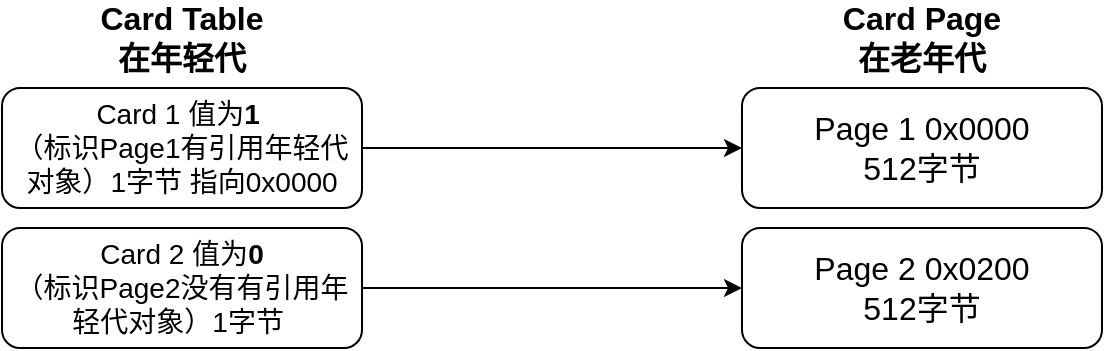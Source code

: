 <mxfile version="28.2.5">
  <diagram name="第 1 页" id="Stp_GAkKENH6mRUrLYq-">
    <mxGraphModel dx="994" dy="565" grid="1" gridSize="10" guides="1" tooltips="1" connect="1" arrows="1" fold="1" page="1" pageScale="1" pageWidth="1169" pageHeight="827" math="0" shadow="0">
      <root>
        <mxCell id="0" />
        <mxCell id="1" parent="0" />
        <mxCell id="ai7Iy-wBU8iAL-XbwRZi-6" style="edgeStyle=orthogonalEdgeStyle;rounded=0;orthogonalLoop=1;jettySize=auto;html=1;exitX=1;exitY=0.5;exitDx=0;exitDy=0;entryX=0;entryY=0.5;entryDx=0;entryDy=0;" edge="1" parent="1" source="ai7Iy-wBU8iAL-XbwRZi-2" target="ai7Iy-wBU8iAL-XbwRZi-3">
          <mxGeometry relative="1" as="geometry" />
        </mxCell>
        <mxCell id="ai7Iy-wBU8iAL-XbwRZi-2" value="&lt;font style=&quot;font-size: 14px;&quot;&gt;Card 1 值为&lt;b&gt;1&lt;/b&gt;&amp;nbsp;&lt;br&gt;&lt;/font&gt;&lt;div&gt;&lt;span style=&quot;background-color: transparent; color: light-dark(rgb(0, 0, 0), rgb(255, 255, 255)); font-size: 14px;&quot;&gt;（标识Page1有引用年轻代对象）&lt;/span&gt;&lt;span style=&quot;background-color: transparent; color: light-dark(rgb(0, 0, 0), rgb(255, 255, 255)); font-size: 14px;&quot;&gt;1字节&amp;nbsp;&lt;/span&gt;&lt;span style=&quot;background-color: transparent; color: light-dark(rgb(0, 0, 0), rgb(255, 255, 255)); font-size: 14px;&quot;&gt;指向0x0000&lt;/span&gt;&lt;/div&gt;" style="rounded=1;whiteSpace=wrap;html=1;align=center;verticalAlign=middle;" vertex="1" parent="1">
          <mxGeometry x="320" y="100" width="180" height="60" as="geometry" />
        </mxCell>
        <mxCell id="ai7Iy-wBU8iAL-XbwRZi-3" value="&lt;font style=&quot;font-size: 16px;&quot;&gt;Page 1 0x0000&lt;/font&gt;&lt;div&gt;&lt;font style=&quot;font-size: 16px;&quot;&gt;512字节&lt;/font&gt;&lt;/div&gt;" style="rounded=1;whiteSpace=wrap;html=1;" vertex="1" parent="1">
          <mxGeometry x="690" y="100" width="180" height="60" as="geometry" />
        </mxCell>
        <mxCell id="ai7Iy-wBU8iAL-XbwRZi-4" value="&lt;font style=&quot;font-size: 16px;&quot;&gt;&lt;b&gt;Card Table&lt;/b&gt;&lt;/font&gt;&lt;div&gt;&lt;font style=&quot;font-size: 16px;&quot;&gt;&lt;b&gt;在年轻代&lt;/b&gt;&lt;/font&gt;&lt;/div&gt;" style="text;html=1;align=center;verticalAlign=middle;whiteSpace=wrap;rounded=0;" vertex="1" parent="1">
          <mxGeometry x="360" y="60" width="100" height="30" as="geometry" />
        </mxCell>
        <mxCell id="ai7Iy-wBU8iAL-XbwRZi-5" value="&lt;font style=&quot;font-size: 16px;&quot;&gt;&lt;b&gt;Card Page&lt;/b&gt;&lt;/font&gt;&lt;div&gt;&lt;span style=&quot;font-size: 16px;&quot;&gt;&lt;b&gt;在老年代&lt;/b&gt;&lt;/span&gt;&lt;/div&gt;" style="text;html=1;align=center;verticalAlign=middle;whiteSpace=wrap;rounded=0;" vertex="1" parent="1">
          <mxGeometry x="730" y="60" width="100" height="30" as="geometry" />
        </mxCell>
        <mxCell id="ai7Iy-wBU8iAL-XbwRZi-9" style="edgeStyle=orthogonalEdgeStyle;rounded=0;orthogonalLoop=1;jettySize=auto;html=1;exitX=1;exitY=0.5;exitDx=0;exitDy=0;" edge="1" parent="1" source="ai7Iy-wBU8iAL-XbwRZi-7" target="ai7Iy-wBU8iAL-XbwRZi-8">
          <mxGeometry relative="1" as="geometry" />
        </mxCell>
        <mxCell id="ai7Iy-wBU8iAL-XbwRZi-7" value="&lt;font style=&quot;font-size: 14px;&quot;&gt;Card 2 值为&lt;b&gt;0&lt;/b&gt;&lt;/font&gt;&lt;div&gt;&lt;span style=&quot;color: light-dark(rgb(0, 0, 0), rgb(255, 255, 255)); background-color: transparent; font-size: 14px;&quot;&gt;（标识Page2没有有引用年轻代对象）&lt;/span&gt;&lt;span style=&quot;color: light-dark(rgb(0, 0, 0), rgb(255, 255, 255)); background-color: transparent; font-size: 14px;&quot;&gt;1字节&amp;nbsp;&lt;/span&gt;&lt;/div&gt;" style="rounded=1;whiteSpace=wrap;html=1;" vertex="1" parent="1">
          <mxGeometry x="320" y="170" width="180" height="60" as="geometry" />
        </mxCell>
        <mxCell id="ai7Iy-wBU8iAL-XbwRZi-8" value="&lt;font style=&quot;font-size: 16px;&quot;&gt;Page 2 0x0200&lt;/font&gt;&lt;div&gt;&lt;font style=&quot;font-size: 16px;&quot;&gt;512字节&lt;/font&gt;&lt;/div&gt;" style="rounded=1;whiteSpace=wrap;html=1;" vertex="1" parent="1">
          <mxGeometry x="690" y="170" width="180" height="60" as="geometry" />
        </mxCell>
      </root>
    </mxGraphModel>
  </diagram>
</mxfile>
